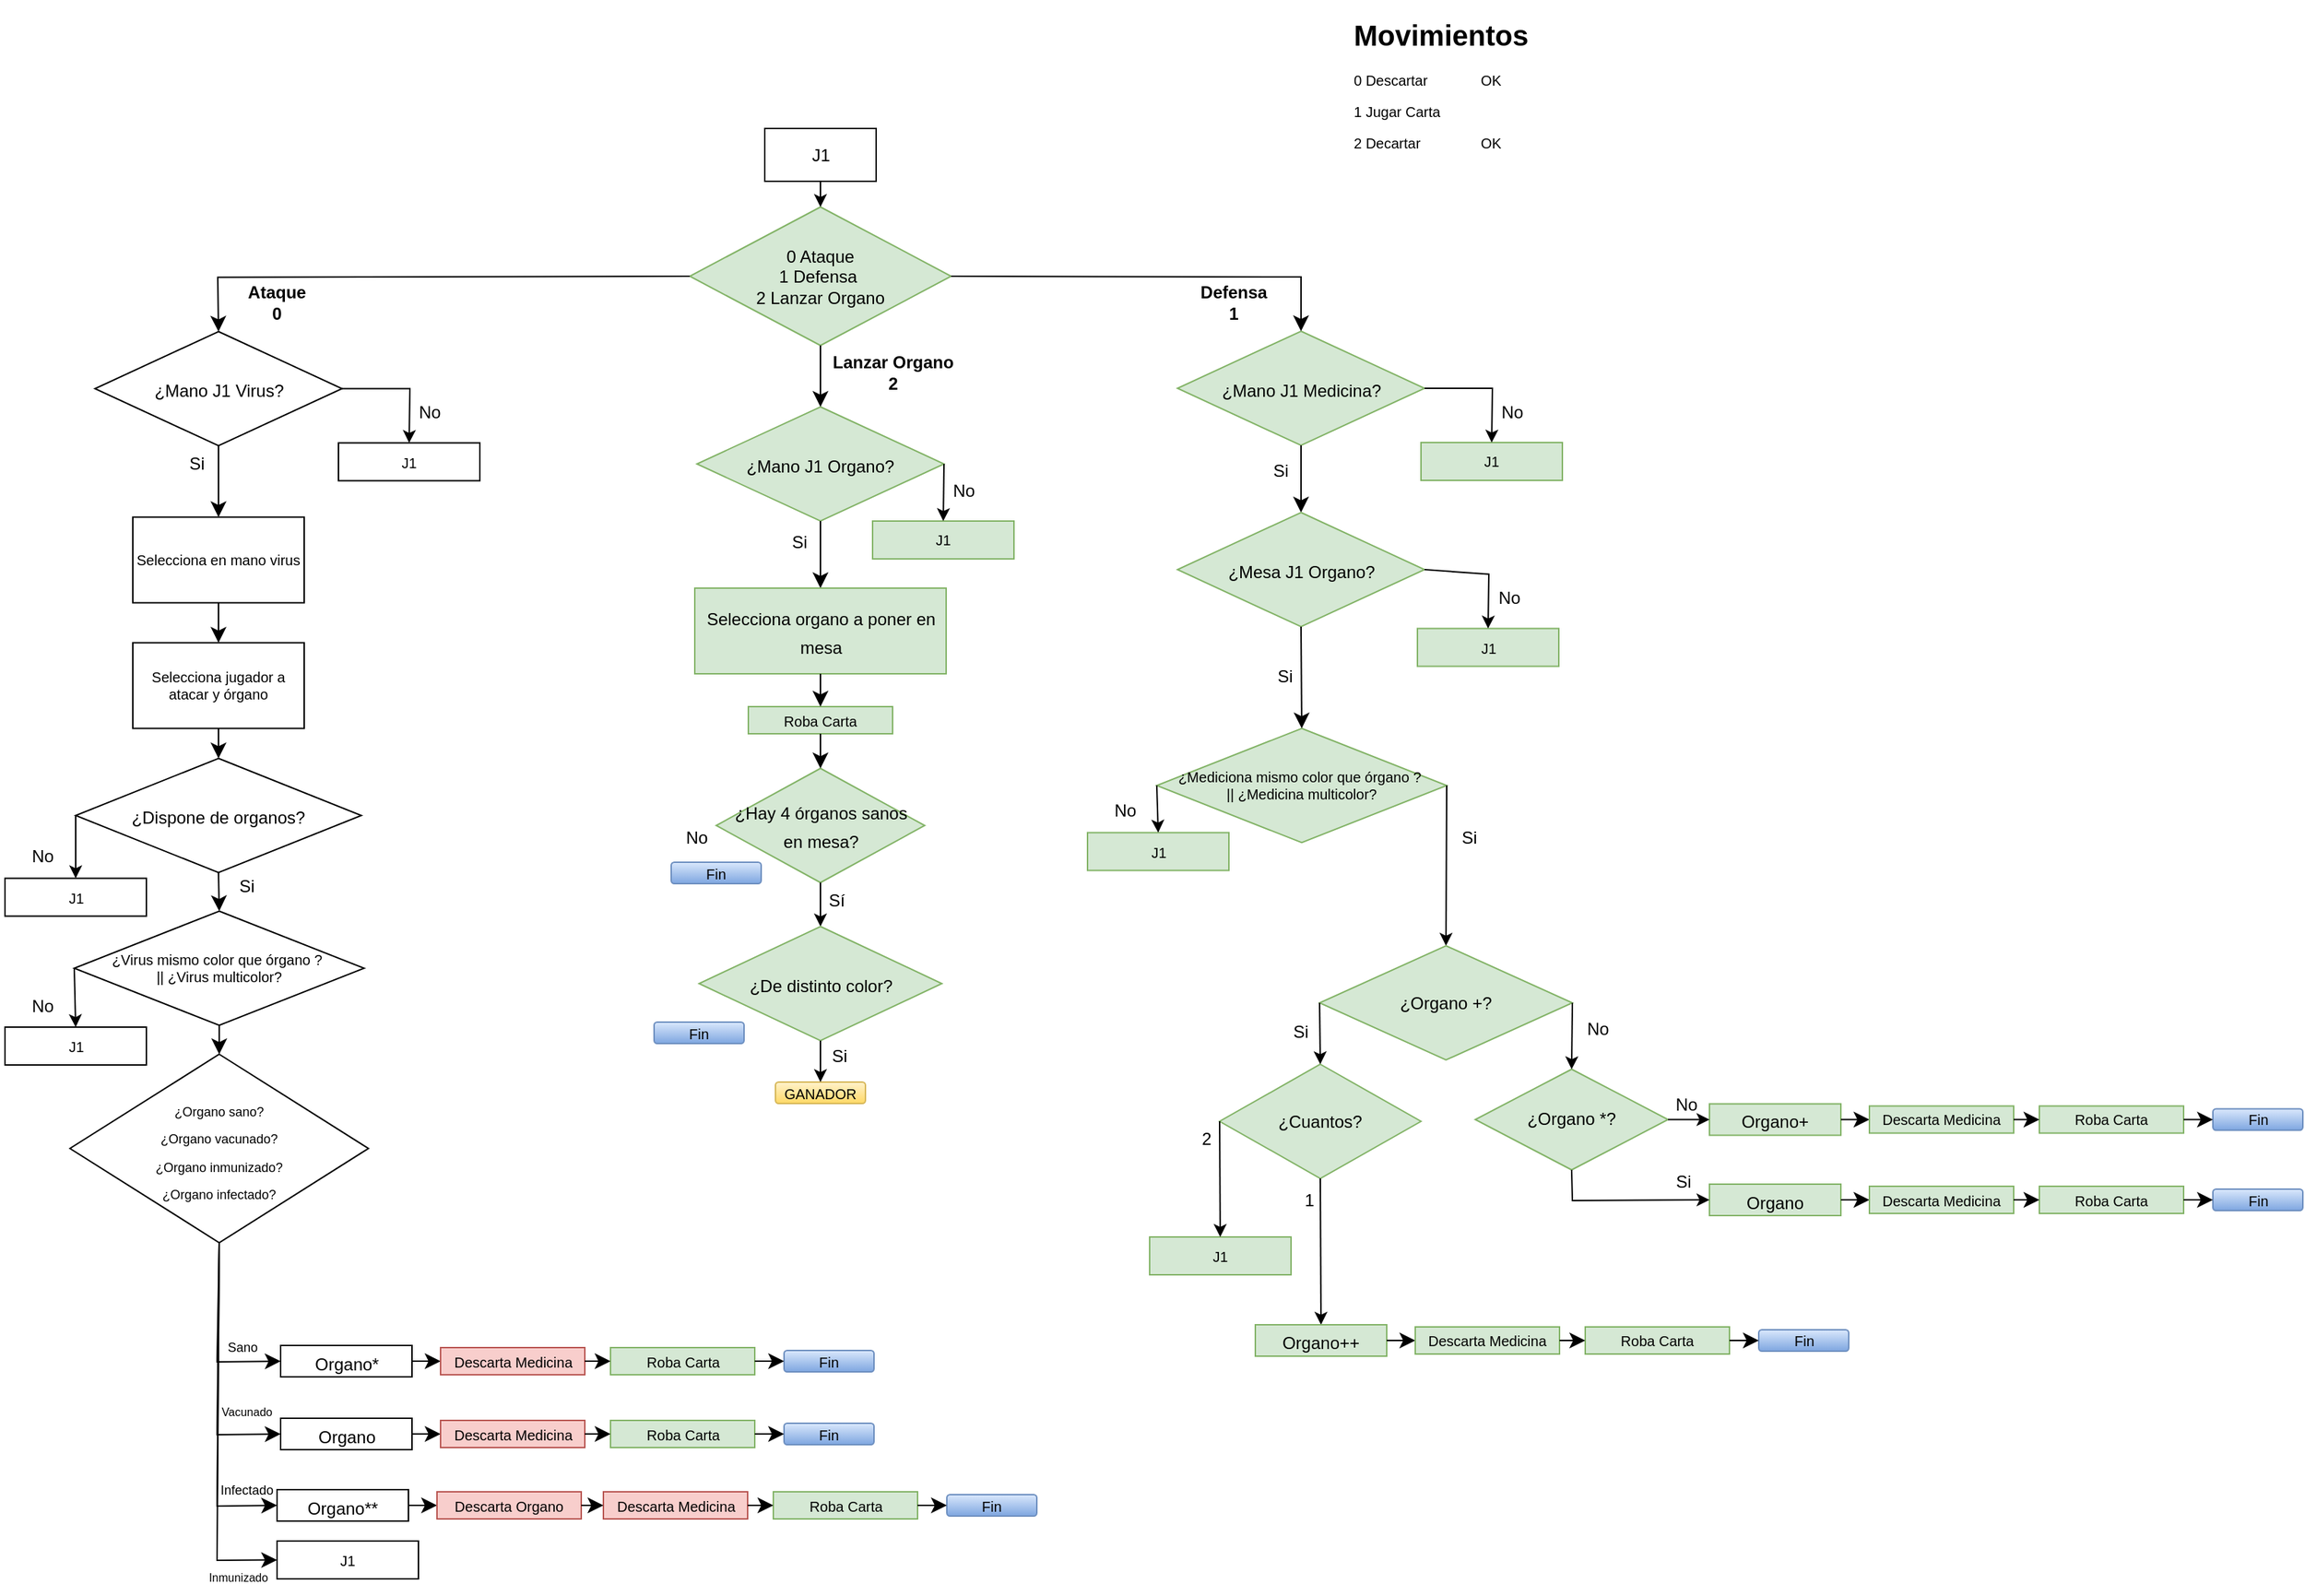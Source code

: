 <mxfile version="22.0.6" type="device">
  <diagram id="DTverVttlDTBrXVBLfVz" name="Página-1">
    <mxGraphModel dx="1504" dy="1216" grid="0" gridSize="10" guides="1" tooltips="1" connect="1" arrows="1" fold="1" page="0" pageScale="1" pageWidth="827" pageHeight="1169" math="0" shadow="0">
      <root>
        <mxCell id="0" />
        <mxCell id="1" parent="0" />
        <mxCell id="Z-ogfSPe9vWLpHwpSJG5-8" value="&lt;b&gt;Defensa&lt;br&gt;1&lt;br&gt;&lt;/b&gt;" style="text;html=1;strokeColor=none;fillColor=none;align=center;verticalAlign=middle;whiteSpace=wrap;rounded=0;" parent="1" vertex="1">
          <mxGeometry x="209" y="168" width="60" height="30" as="geometry" />
        </mxCell>
        <mxCell id="Z-ogfSPe9vWLpHwpSJG5-17" value="¿Mediciona mismo color que órgano ?&amp;nbsp;&lt;br&gt;|| ¿Medicina multicolor?" style="rhombus;whiteSpace=wrap;html=1;fontSize=10;fillColor=#d5e8d4;strokeColor=#82b366;" parent="1" vertex="1">
          <mxGeometry x="185" y="481.25" width="203" height="80" as="geometry" />
        </mxCell>
        <mxCell id="Z-ogfSPe9vWLpHwpSJG5-19" value="" style="endArrow=classic;html=1;rounded=0;fontSize=10;exitX=1;exitY=0.5;exitDx=0;exitDy=0;entryX=0.5;entryY=0;entryDx=0;entryDy=0;" parent="1" source="Z-ogfSPe9vWLpHwpSJG5-17" target="6hW4idwwefOL1vPZWyQh-1" edge="1">
          <mxGeometry width="50" height="50" relative="1" as="geometry">
            <mxPoint x="435.5" y="541.25" as="sourcePoint" />
            <mxPoint x="387.5" y="586" as="targetPoint" />
          </mxGeometry>
        </mxCell>
        <mxCell id="Z-ogfSPe9vWLpHwpSJG5-23" value="Si" style="text;html=1;strokeColor=none;fillColor=none;align=center;verticalAlign=middle;whiteSpace=wrap;rounded=0;" parent="1" vertex="1">
          <mxGeometry x="373.5" y="543.25" width="60" height="30" as="geometry" />
        </mxCell>
        <mxCell id="Z-ogfSPe9vWLpHwpSJG5-52" value="J1" style="rounded=0;whiteSpace=wrap;html=1;fontSize=10;fillColor=#d5e8d4;strokeColor=#82b366;" parent="1" vertex="1">
          <mxGeometry x="136.5" y="554.25" width="99" height="26.5" as="geometry" />
        </mxCell>
        <mxCell id="Z-ogfSPe9vWLpHwpSJG5-53" value="" style="endArrow=classic;html=1;rounded=0;fontSize=10;exitX=0;exitY=0.5;exitDx=0;exitDy=0;entryX=0.5;entryY=0;entryDx=0;entryDy=0;" parent="1" source="Z-ogfSPe9vWLpHwpSJG5-17" target="Z-ogfSPe9vWLpHwpSJG5-52" edge="1">
          <mxGeometry width="50" height="50" relative="1" as="geometry">
            <mxPoint x="190" y="535.25" as="sourcePoint" />
            <mxPoint x="279.5" y="666.5" as="targetPoint" />
          </mxGeometry>
        </mxCell>
        <mxCell id="Z-ogfSPe9vWLpHwpSJG5-54" value="No" style="text;html=1;strokeColor=none;fillColor=none;align=center;verticalAlign=middle;whiteSpace=wrap;rounded=0;" parent="1" vertex="1">
          <mxGeometry x="133" y="524.25" width="60" height="30" as="geometry" />
        </mxCell>
        <mxCell id="Z-ogfSPe9vWLpHwpSJG5-56" value="&lt;h1&gt;Movimientos&lt;/h1&gt;&lt;p&gt;0 Descartar&lt;span style=&quot;white-space: pre;&quot;&gt;&#x9;&lt;/span&gt;&lt;span style=&quot;white-space: pre;&quot;&gt;&#x9;&lt;/span&gt;OK&lt;/p&gt;&lt;p&gt;1 Jugar Carta&lt;span style=&quot;white-space: pre;&quot;&gt;&#x9;&lt;/span&gt;&lt;span style=&quot;white-space: pre;&quot;&gt;&#x9;&lt;/span&gt;&lt;/p&gt;&lt;p&gt;2 Decartar&lt;span style=&quot;white-space: pre;&quot;&gt;&#x9;&lt;/span&gt;&lt;span style=&quot;white-space: pre;&quot;&gt;&#x9;&lt;/span&gt;OK&lt;/p&gt;" style="text;html=1;strokeColor=none;fillColor=none;spacing=5;spacingTop=-20;whiteSpace=wrap;overflow=hidden;rounded=0;fontSize=10;" parent="1" vertex="1">
          <mxGeometry x="318" y="-19" width="190" height="120" as="geometry" />
        </mxCell>
        <mxCell id="TgOCkQb1jk0l3Reb4bXe-6" value="0 Ataque&lt;br style=&quot;border-color: var(--border-color); font-size: 16px;&quot;&gt;&lt;font style=&quot;font-size: 12px;&quot;&gt;1 Defensa&amp;nbsp;&lt;br style=&quot;border-color: var(--border-color);&quot;&gt;2 Lanzar Organo&lt;/font&gt;" style="rhombus;whiteSpace=wrap;html=1;fillColor=#d5e8d4;strokeColor=#82b366;" parent="1" vertex="1">
          <mxGeometry x="-142" y="116" width="183" height="97" as="geometry" />
        </mxCell>
        <mxCell id="TgOCkQb1jk0l3Reb4bXe-10" value="J1" style="rounded=0;whiteSpace=wrap;html=1;" parent="1" vertex="1">
          <mxGeometry x="-89.5" y="61" width="78" height="37" as="geometry" />
        </mxCell>
        <mxCell id="TgOCkQb1jk0l3Reb4bXe-11" value="" style="endArrow=classic;html=1;rounded=0;exitX=0.5;exitY=1;exitDx=0;exitDy=0;entryX=0.5;entryY=0;entryDx=0;entryDy=0;" parent="1" source="TgOCkQb1jk0l3Reb4bXe-10" target="TgOCkQb1jk0l3Reb4bXe-6" edge="1">
          <mxGeometry width="50" height="50" relative="1" as="geometry">
            <mxPoint x="-337.5" y="349" as="sourcePoint" />
            <mxPoint x="-50.5" y="100" as="targetPoint" />
          </mxGeometry>
        </mxCell>
        <mxCell id="TgOCkQb1jk0l3Reb4bXe-14" value="&lt;font style=&quot;font-size: 12px;&quot;&gt;¿Mano J1 Organo?&lt;/font&gt;" style="rhombus;whiteSpace=wrap;html=1;fontSize=16;fillColor=#d5e8d4;strokeColor=#82b366;" parent="1" vertex="1">
          <mxGeometry x="-137" y="256" width="173" height="80" as="geometry" />
        </mxCell>
        <mxCell id="TgOCkQb1jk0l3Reb4bXe-15" value="" style="endArrow=classic;html=1;rounded=0;fontSize=12;startSize=8;endSize=8;curved=1;exitX=0.5;exitY=1;exitDx=0;exitDy=0;" parent="1" source="TgOCkQb1jk0l3Reb4bXe-6" target="TgOCkQb1jk0l3Reb4bXe-14" edge="1">
          <mxGeometry width="50" height="50" relative="1" as="geometry">
            <mxPoint x="-157" y="578" as="sourcePoint" />
            <mxPoint x="-107" y="528" as="targetPoint" />
          </mxGeometry>
        </mxCell>
        <mxCell id="TgOCkQb1jk0l3Reb4bXe-16" value="&lt;b&gt;Lanzar Organo&lt;br&gt;2&lt;br&gt;&lt;/b&gt;" style="text;html=1;strokeColor=none;fillColor=none;align=center;verticalAlign=middle;whiteSpace=wrap;rounded=0;" parent="1" vertex="1">
          <mxGeometry x="-53" y="217" width="107" height="30" as="geometry" />
        </mxCell>
        <mxCell id="TgOCkQb1jk0l3Reb4bXe-19" value="J1" style="rounded=0;whiteSpace=wrap;html=1;fontSize=10;fillColor=#d5e8d4;strokeColor=#82b366;" parent="1" vertex="1">
          <mxGeometry x="-14" y="336" width="99" height="26.5" as="geometry" />
        </mxCell>
        <mxCell id="TgOCkQb1jk0l3Reb4bXe-20" value="" style="endArrow=classic;html=1;rounded=0;fontSize=10;exitX=1;exitY=0.5;exitDx=0;exitDy=0;entryX=0.5;entryY=0;entryDx=0;entryDy=0;" parent="1" source="TgOCkQb1jk0l3Reb4bXe-14" target="TgOCkQb1jk0l3Reb4bXe-19" edge="1">
          <mxGeometry width="50" height="50" relative="1" as="geometry">
            <mxPoint x="38" y="311" as="sourcePoint" />
            <mxPoint x="132.5" y="456.25" as="targetPoint" />
          </mxGeometry>
        </mxCell>
        <mxCell id="TgOCkQb1jk0l3Reb4bXe-21" value="No" style="text;html=1;strokeColor=none;fillColor=none;align=center;verticalAlign=middle;whiteSpace=wrap;rounded=0;" parent="1" vertex="1">
          <mxGeometry x="20" y="300" width="60" height="30" as="geometry" />
        </mxCell>
        <mxCell id="TgOCkQb1jk0l3Reb4bXe-22" value="" style="endArrow=classic;html=1;rounded=0;fontSize=12;startSize=8;endSize=8;curved=1;exitX=0.5;exitY=1;exitDx=0;exitDy=0;entryX=0.5;entryY=0;entryDx=0;entryDy=0;" parent="1" source="TgOCkQb1jk0l3Reb4bXe-14" target="TgOCkQb1jk0l3Reb4bXe-24" edge="1">
          <mxGeometry width="50" height="50" relative="1" as="geometry">
            <mxPoint x="-158" y="505" as="sourcePoint" />
            <mxPoint x="-50" y="407" as="targetPoint" />
          </mxGeometry>
        </mxCell>
        <mxCell id="TgOCkQb1jk0l3Reb4bXe-23" value="Si" style="text;html=1;strokeColor=none;fillColor=none;align=center;verticalAlign=middle;whiteSpace=wrap;rounded=0;" parent="1" vertex="1">
          <mxGeometry x="-95" y="336" width="60" height="30" as="geometry" />
        </mxCell>
        <mxCell id="TgOCkQb1jk0l3Reb4bXe-24" value="&lt;font style=&quot;font-size: 12px;&quot;&gt;Selecciona organo a poner en mesa&lt;/font&gt;" style="rounded=0;whiteSpace=wrap;html=1;fontSize=16;fillColor=#d5e8d4;strokeColor=#82b366;" parent="1" vertex="1">
          <mxGeometry x="-138.5" y="383" width="176" height="60" as="geometry" />
        </mxCell>
        <mxCell id="TgOCkQb1jk0l3Reb4bXe-25" value="&lt;font style=&quot;font-size: 12px;&quot;&gt;¿Hay 4 órganos sanos &lt;br&gt;en mesa?&lt;/font&gt;" style="rhombus;whiteSpace=wrap;html=1;fontSize=16;fillColor=#d5e8d4;strokeColor=#82b366;" parent="1" vertex="1">
          <mxGeometry x="-123.5" y="509.25" width="146" height="80" as="geometry" />
        </mxCell>
        <mxCell id="TgOCkQb1jk0l3Reb4bXe-27" value="Roba Carta" style="rounded=0;whiteSpace=wrap;html=1;fontSize=10;fillColor=#d5e8d4;strokeColor=#82b366;" parent="1" vertex="1">
          <mxGeometry x="-101" y="466" width="101" height="19" as="geometry" />
        </mxCell>
        <mxCell id="TgOCkQb1jk0l3Reb4bXe-28" value="" style="endArrow=classic;html=1;rounded=0;fontSize=12;startSize=8;endSize=8;curved=1;exitX=0.5;exitY=1;exitDx=0;exitDy=0;entryX=0.5;entryY=0;entryDx=0;entryDy=0;" parent="1" source="TgOCkQb1jk0l3Reb4bXe-24" target="TgOCkQb1jk0l3Reb4bXe-27" edge="1">
          <mxGeometry width="50" height="50" relative="1" as="geometry">
            <mxPoint x="-132" y="567" as="sourcePoint" />
            <mxPoint x="-82" y="517" as="targetPoint" />
          </mxGeometry>
        </mxCell>
        <mxCell id="TgOCkQb1jk0l3Reb4bXe-29" value="" style="endArrow=classic;html=1;rounded=0;fontSize=12;startSize=8;endSize=8;curved=1;exitX=0.5;exitY=1;exitDx=0;exitDy=0;entryX=0.5;entryY=0;entryDx=0;entryDy=0;" parent="1" source="TgOCkQb1jk0l3Reb4bXe-27" target="TgOCkQb1jk0l3Reb4bXe-25" edge="1">
          <mxGeometry width="50" height="50" relative="1" as="geometry">
            <mxPoint x="-232" y="578" as="sourcePoint" />
            <mxPoint x="-182" y="528" as="targetPoint" />
          </mxGeometry>
        </mxCell>
        <mxCell id="TgOCkQb1jk0l3Reb4bXe-30" value="Fin" style="rounded=1;whiteSpace=wrap;html=1;fontSize=10;fillColor=#dae8fc;gradientColor=#7ea6e0;strokeColor=#6c8ebf;" parent="1" vertex="1">
          <mxGeometry x="-155" y="575" width="63" height="15" as="geometry" />
        </mxCell>
        <mxCell id="TgOCkQb1jk0l3Reb4bXe-32" value="&lt;font style=&quot;font-size: 12px;&quot;&gt;No&lt;/font&gt;" style="text;html=1;strokeColor=none;fillColor=none;align=center;verticalAlign=middle;whiteSpace=wrap;rounded=0;fontSize=16;" parent="1" vertex="1">
          <mxGeometry x="-167" y="541" width="60" height="30" as="geometry" />
        </mxCell>
        <mxCell id="TgOCkQb1jk0l3Reb4bXe-33" value="" style="endArrow=classic;html=1;rounded=0;fontSize=10;exitX=0.5;exitY=1;exitDx=0;exitDy=0;entryX=0.5;entryY=0;entryDx=0;entryDy=0;" parent="1" source="TgOCkQb1jk0l3Reb4bXe-25" target="TgOCkQb1jk0l3Reb4bXe-36" edge="1">
          <mxGeometry width="50" height="50" relative="1" as="geometry">
            <mxPoint x="-49.5" y="595" as="sourcePoint" />
            <mxPoint x="-49" y="633" as="targetPoint" />
          </mxGeometry>
        </mxCell>
        <mxCell id="TgOCkQb1jk0l3Reb4bXe-34" value="Sí" style="text;html=1;strokeColor=none;fillColor=none;align=center;verticalAlign=middle;whiteSpace=wrap;rounded=0;" parent="1" vertex="1">
          <mxGeometry x="-69" y="587" width="60" height="30" as="geometry" />
        </mxCell>
        <mxCell id="TgOCkQb1jk0l3Reb4bXe-36" value="&lt;font style=&quot;font-size: 12px;&quot;&gt;¿De distinto color?&lt;/font&gt;" style="rhombus;whiteSpace=wrap;html=1;fontSize=16;fillColor=#d5e8d4;strokeColor=#82b366;" parent="1" vertex="1">
          <mxGeometry x="-135.5" y="620" width="170" height="80" as="geometry" />
        </mxCell>
        <mxCell id="TgOCkQb1jk0l3Reb4bXe-37" value="Fin" style="rounded=1;whiteSpace=wrap;html=1;fontSize=10;fillColor=#dae8fc;gradientColor=#7ea6e0;strokeColor=#6c8ebf;" parent="1" vertex="1">
          <mxGeometry x="-167" y="687" width="63" height="15" as="geometry" />
        </mxCell>
        <mxCell id="TgOCkQb1jk0l3Reb4bXe-41" value="GANADOR" style="rounded=1;whiteSpace=wrap;html=1;fontSize=10;fillColor=#fff2cc;strokeColor=#d6b656;gradientColor=#ffd966;" parent="1" vertex="1">
          <mxGeometry x="-82" y="729" width="63" height="15" as="geometry" />
        </mxCell>
        <mxCell id="TgOCkQb1jk0l3Reb4bXe-42" value="" style="endArrow=classic;html=1;rounded=0;fontSize=10;exitX=0.5;exitY=1;exitDx=0;exitDy=0;entryX=0.5;entryY=0;entryDx=0;entryDy=0;" parent="1" source="TgOCkQb1jk0l3Reb4bXe-36" target="TgOCkQb1jk0l3Reb4bXe-41" edge="1">
          <mxGeometry width="50" height="50" relative="1" as="geometry">
            <mxPoint x="-51" y="709" as="sourcePoint" />
            <mxPoint x="-197" y="784" as="targetPoint" />
          </mxGeometry>
        </mxCell>
        <mxCell id="TgOCkQb1jk0l3Reb4bXe-43" value="&lt;font style=&quot;font-size: 12px;&quot;&gt;Si&lt;/font&gt;" style="text;html=1;strokeColor=none;fillColor=none;align=center;verticalAlign=middle;whiteSpace=wrap;rounded=0;fontSize=16;" parent="1" vertex="1">
          <mxGeometry x="-67" y="694" width="60" height="30" as="geometry" />
        </mxCell>
        <mxCell id="TgOCkQb1jk0l3Reb4bXe-44" value="&lt;font style=&quot;font-size: 12px;&quot;&gt;¿Mano J1 Medicina?&lt;/font&gt;" style="rhombus;whiteSpace=wrap;html=1;fontSize=16;fillColor=#d5e8d4;strokeColor=#82b366;" parent="1" vertex="1">
          <mxGeometry x="199.5" y="203" width="173" height="80" as="geometry" />
        </mxCell>
        <mxCell id="TgOCkQb1jk0l3Reb4bXe-46" value="" style="endArrow=classic;html=1;rounded=0;fontSize=12;startSize=8;endSize=8;curved=1;exitX=0.5;exitY=1;exitDx=0;exitDy=0;entryX=0.5;entryY=0;entryDx=0;entryDy=0;" parent="1" source="TgOCkQb1jk0l3Reb4bXe-44" target="TgOCkQb1jk0l3Reb4bXe-231" edge="1">
          <mxGeometry width="50" height="50" relative="1" as="geometry">
            <mxPoint x="405" y="371" as="sourcePoint" />
            <mxPoint x="285.5" y="305.0" as="targetPoint" />
          </mxGeometry>
        </mxCell>
        <mxCell id="TgOCkQb1jk0l3Reb4bXe-47" value="" style="endArrow=classic;html=1;rounded=0;fontSize=12;startSize=8;endSize=8;entryX=0.5;entryY=0;entryDx=0;entryDy=0;exitX=1;exitY=0.5;exitDx=0;exitDy=0;" parent="1" source="TgOCkQb1jk0l3Reb4bXe-6" target="TgOCkQb1jk0l3Reb4bXe-44" edge="1">
          <mxGeometry width="50" height="50" relative="1" as="geometry">
            <mxPoint x="102" y="251" as="sourcePoint" />
            <mxPoint x="152" y="201" as="targetPoint" />
            <Array as="points">
              <mxPoint x="286" y="165" />
            </Array>
          </mxGeometry>
        </mxCell>
        <mxCell id="TgOCkQb1jk0l3Reb4bXe-49" value="J1" style="rounded=0;whiteSpace=wrap;html=1;fontSize=10;fillColor=#d5e8d4;strokeColor=#82b366;" parent="1" vertex="1">
          <mxGeometry x="370" y="281" width="99" height="26.5" as="geometry" />
        </mxCell>
        <mxCell id="TgOCkQb1jk0l3Reb4bXe-50" value="" style="endArrow=classic;html=1;rounded=0;fontSize=10;exitX=1;exitY=0.5;exitDx=0;exitDy=0;entryX=0.5;entryY=0;entryDx=0;entryDy=0;" parent="1" source="TgOCkQb1jk0l3Reb4bXe-44" target="TgOCkQb1jk0l3Reb4bXe-49" edge="1">
          <mxGeometry width="50" height="50" relative="1" as="geometry">
            <mxPoint x="420" y="241" as="sourcePoint" />
            <mxPoint x="516.5" y="401.25" as="targetPoint" />
            <Array as="points">
              <mxPoint x="420" y="243" />
            </Array>
          </mxGeometry>
        </mxCell>
        <mxCell id="TgOCkQb1jk0l3Reb4bXe-51" value="No" style="text;html=1;strokeColor=none;fillColor=none;align=center;verticalAlign=middle;whiteSpace=wrap;rounded=0;" parent="1" vertex="1">
          <mxGeometry x="404" y="245" width="60" height="30" as="geometry" />
        </mxCell>
        <mxCell id="TgOCkQb1jk0l3Reb4bXe-52" value="Si" style="text;html=1;strokeColor=none;fillColor=none;align=center;verticalAlign=middle;whiteSpace=wrap;rounded=0;" parent="1" vertex="1">
          <mxGeometry x="242" y="286" width="60" height="30" as="geometry" />
        </mxCell>
        <mxCell id="TgOCkQb1jk0l3Reb4bXe-169" value="&lt;b&gt;Ataque&lt;br&gt;0&lt;br&gt;&lt;/b&gt;" style="text;html=1;strokeColor=none;fillColor=none;align=center;verticalAlign=middle;whiteSpace=wrap;rounded=0;" parent="1" vertex="1">
          <mxGeometry x="-461.5" y="168.25" width="60" height="30" as="geometry" />
        </mxCell>
        <mxCell id="TgOCkQb1jk0l3Reb4bXe-170" value="&lt;font style=&quot;font-size: 12px;&quot;&gt;¿Mano J1 Virus?&lt;/font&gt;" style="rhombus;whiteSpace=wrap;html=1;fontSize=16;" parent="1" vertex="1">
          <mxGeometry x="-558.5" y="203.25" width="173" height="80" as="geometry" />
        </mxCell>
        <mxCell id="TgOCkQb1jk0l3Reb4bXe-171" value="" style="endArrow=classic;html=1;rounded=0;fontSize=12;startSize=8;endSize=8;curved=1;exitX=0.5;exitY=1;exitDx=0;exitDy=0;entryX=0.5;entryY=0;entryDx=0;entryDy=0;" parent="1" source="TgOCkQb1jk0l3Reb4bXe-170" target="TgOCkQb1jk0l3Reb4bXe-177" edge="1">
          <mxGeometry width="50" height="50" relative="1" as="geometry">
            <mxPoint x="-353" y="371.25" as="sourcePoint" />
            <mxPoint x="-472" y="305.25" as="targetPoint" />
          </mxGeometry>
        </mxCell>
        <mxCell id="TgOCkQb1jk0l3Reb4bXe-172" value="J1" style="rounded=0;whiteSpace=wrap;html=1;fontSize=10;" parent="1" vertex="1">
          <mxGeometry x="-388" y="281.25" width="99" height="26.5" as="geometry" />
        </mxCell>
        <mxCell id="TgOCkQb1jk0l3Reb4bXe-173" value="" style="endArrow=classic;html=1;rounded=0;fontSize=10;exitX=1;exitY=0.5;exitDx=0;exitDy=0;entryX=0.5;entryY=0;entryDx=0;entryDy=0;" parent="1" source="TgOCkQb1jk0l3Reb4bXe-170" target="TgOCkQb1jk0l3Reb4bXe-172" edge="1">
          <mxGeometry width="50" height="50" relative="1" as="geometry">
            <mxPoint x="-338" y="241.25" as="sourcePoint" />
            <mxPoint x="-241.5" y="401.5" as="targetPoint" />
            <Array as="points">
              <mxPoint x="-338" y="243.25" />
            </Array>
          </mxGeometry>
        </mxCell>
        <mxCell id="TgOCkQb1jk0l3Reb4bXe-174" value="No" style="text;html=1;strokeColor=none;fillColor=none;align=center;verticalAlign=middle;whiteSpace=wrap;rounded=0;" parent="1" vertex="1">
          <mxGeometry x="-354" y="245.25" width="60" height="30" as="geometry" />
        </mxCell>
        <mxCell id="TgOCkQb1jk0l3Reb4bXe-175" value="Si" style="text;html=1;strokeColor=none;fillColor=none;align=center;verticalAlign=middle;whiteSpace=wrap;rounded=0;" parent="1" vertex="1">
          <mxGeometry x="-517.5" y="281.25" width="60" height="30" as="geometry" />
        </mxCell>
        <mxCell id="TgOCkQb1jk0l3Reb4bXe-176" value="" style="endArrow=classic;html=1;rounded=0;fontSize=12;startSize=8;endSize=8;exitX=0;exitY=0.5;exitDx=0;exitDy=0;entryX=0.5;entryY=0;entryDx=0;entryDy=0;" parent="1" source="TgOCkQb1jk0l3Reb4bXe-6" target="TgOCkQb1jk0l3Reb4bXe-170" edge="1">
          <mxGeometry width="50" height="50" relative="1" as="geometry">
            <mxPoint x="-136.5" y="164.75" as="sourcePoint" />
            <mxPoint x="-592.5" y="519.25" as="targetPoint" />
            <Array as="points">
              <mxPoint x="-472.5" y="165.25" />
            </Array>
          </mxGeometry>
        </mxCell>
        <mxCell id="TgOCkQb1jk0l3Reb4bXe-177" value="Selecciona en mano virus" style="rounded=0;whiteSpace=wrap;html=1;fontSize=10;" parent="1" vertex="1">
          <mxGeometry x="-532" y="333.25" width="120" height="60" as="geometry" />
        </mxCell>
        <mxCell id="TgOCkQb1jk0l3Reb4bXe-178" value="Selecciona jugador a atacar y órgano" style="rounded=0;whiteSpace=wrap;html=1;fontSize=10;" parent="1" vertex="1">
          <mxGeometry x="-532" y="421.25" width="120" height="60" as="geometry" />
        </mxCell>
        <mxCell id="TgOCkQb1jk0l3Reb4bXe-179" value="" style="endArrow=classic;html=1;rounded=0;fontSize=12;startSize=8;endSize=8;curved=1;exitX=0.5;exitY=1;exitDx=0;exitDy=0;" parent="1" source="TgOCkQb1jk0l3Reb4bXe-177" target="TgOCkQb1jk0l3Reb4bXe-178" edge="1">
          <mxGeometry width="50" height="50" relative="1" as="geometry">
            <mxPoint x="-478.5" y="404.25" as="sourcePoint" />
            <mxPoint x="-609.5" y="610.25" as="targetPoint" />
          </mxGeometry>
        </mxCell>
        <mxCell id="TgOCkQb1jk0l3Reb4bXe-180" value="¿Virus mismo color que órgano ?&amp;nbsp;&lt;br&gt;|| ¿Virus multicolor?" style="rhombus;whiteSpace=wrap;html=1;fontSize=10;" parent="1" vertex="1">
          <mxGeometry x="-573" y="609.25" width="203" height="80" as="geometry" />
        </mxCell>
        <mxCell id="TgOCkQb1jk0l3Reb4bXe-182" value="&lt;font style=&quot;font-size: 9px;&quot;&gt;¿Organo sano?&lt;br&gt;¿Organo vacunado?&lt;br&gt;¿Organo inmunizado?&lt;br&gt;¿Organo infectado?&lt;br&gt;&lt;/font&gt;" style="rhombus;whiteSpace=wrap;html=1;fontSize=16;" parent="1" vertex="1">
          <mxGeometry x="-576" y="709.5" width="209" height="132" as="geometry" />
        </mxCell>
        <mxCell id="TgOCkQb1jk0l3Reb4bXe-183" value="" style="endArrow=classic;html=1;rounded=0;fontSize=12;startSize=8;endSize=8;curved=1;exitX=0.5;exitY=1;exitDx=0;exitDy=0;entryX=0.5;entryY=0;entryDx=0;entryDy=0;" parent="1" source="TgOCkQb1jk0l3Reb4bXe-180" target="TgOCkQb1jk0l3Reb4bXe-182" edge="1">
          <mxGeometry width="50" height="50" relative="1" as="geometry">
            <mxPoint x="-559" y="893" as="sourcePoint" />
            <mxPoint x="-509" y="843" as="targetPoint" />
          </mxGeometry>
        </mxCell>
        <mxCell id="TgOCkQb1jk0l3Reb4bXe-184" value="&lt;font style=&quot;font-size: 8px;&quot;&gt;Vacunado&lt;/font&gt;" style="text;html=1;strokeColor=none;fillColor=none;align=center;verticalAlign=middle;whiteSpace=wrap;rounded=0;fontSize=16;" parent="1" vertex="1">
          <mxGeometry x="-482" y="942" width="60" height="30" as="geometry" />
        </mxCell>
        <mxCell id="TgOCkQb1jk0l3Reb4bXe-185" value="&lt;font style=&quot;font-size: 8px;&quot;&gt;Inmunizado&lt;/font&gt;" style="text;html=1;strokeColor=none;fillColor=none;align=center;verticalAlign=middle;whiteSpace=wrap;rounded=0;fontSize=16;" parent="1" vertex="1">
          <mxGeometry x="-488.5" y="1058" width="60" height="30" as="geometry" />
        </mxCell>
        <mxCell id="TgOCkQb1jk0l3Reb4bXe-186" value="" style="endArrow=classic;html=1;rounded=0;fontSize=12;startSize=8;endSize=8;exitX=0.5;exitY=1;exitDx=0;exitDy=0;entryX=0;entryY=0.5;entryDx=0;entryDy=0;" parent="1" source="TgOCkQb1jk0l3Reb4bXe-182" target="TgOCkQb1jk0l3Reb4bXe-188" edge="1">
          <mxGeometry width="50" height="50" relative="1" as="geometry">
            <mxPoint x="-479" y="1003.5" as="sourcePoint" />
            <mxPoint x="-426" y="1026.5" as="targetPoint" />
            <Array as="points">
              <mxPoint x="-473" y="1026" />
            </Array>
          </mxGeometry>
        </mxCell>
        <mxCell id="TgOCkQb1jk0l3Reb4bXe-187" value="&lt;font style=&quot;font-size: 9px;&quot;&gt;Infectado&lt;/font&gt;" style="text;html=1;strokeColor=none;fillColor=none;align=center;verticalAlign=middle;whiteSpace=wrap;rounded=0;fontSize=16;" parent="1" vertex="1">
          <mxGeometry x="-482.5" y="997" width="60" height="30" as="geometry" />
        </mxCell>
        <mxCell id="TgOCkQb1jk0l3Reb4bXe-188" value="&lt;font style=&quot;font-size: 12px;&quot;&gt;Organo**&lt;/font&gt;" style="rounded=0;whiteSpace=wrap;html=1;fontSize=16;" parent="1" vertex="1">
          <mxGeometry x="-431" y="1014.5" width="92" height="22" as="geometry" />
        </mxCell>
        <mxCell id="TgOCkQb1jk0l3Reb4bXe-189" value="" style="endArrow=classic;html=1;rounded=0;fontSize=12;startSize=8;endSize=8;curved=1;entryX=0;entryY=0.5;entryDx=0;entryDy=0;exitX=1;exitY=0.5;exitDx=0;exitDy=0;" parent="1" source="TgOCkQb1jk0l3Reb4bXe-188" target="TgOCkQb1jk0l3Reb4bXe-190" edge="1">
          <mxGeometry width="50" height="50" relative="1" as="geometry">
            <mxPoint x="-458" y="1115.5" as="sourcePoint" />
            <mxPoint x="-322" y="1025.5" as="targetPoint" />
          </mxGeometry>
        </mxCell>
        <mxCell id="TgOCkQb1jk0l3Reb4bXe-190" value="Descarta Organo" style="rounded=0;whiteSpace=wrap;html=1;fontSize=10;fillColor=#f8cecc;strokeColor=#b85450;" parent="1" vertex="1">
          <mxGeometry x="-319" y="1016" width="101" height="19" as="geometry" />
        </mxCell>
        <mxCell id="TgOCkQb1jk0l3Reb4bXe-191" value="Descarta Medicina" style="rounded=0;whiteSpace=wrap;html=1;fontSize=10;fillColor=#f8cecc;strokeColor=#b85450;" parent="1" vertex="1">
          <mxGeometry x="-202.5" y="1016" width="101" height="19" as="geometry" />
        </mxCell>
        <mxCell id="TgOCkQb1jk0l3Reb4bXe-192" value="" style="endArrow=classic;html=1;rounded=0;fontSize=12;startSize=8;endSize=8;curved=1;entryX=0;entryY=0.5;entryDx=0;entryDy=0;exitX=1;exitY=0.5;exitDx=0;exitDy=0;" parent="1" source="TgOCkQb1jk0l3Reb4bXe-190" target="TgOCkQb1jk0l3Reb4bXe-191" edge="1">
          <mxGeometry width="50" height="50" relative="1" as="geometry">
            <mxPoint x="-438.5" y="1069" as="sourcePoint" />
            <mxPoint x="-388.5" y="1019" as="targetPoint" />
          </mxGeometry>
        </mxCell>
        <mxCell id="TgOCkQb1jk0l3Reb4bXe-193" value="Roba Carta" style="rounded=0;whiteSpace=wrap;html=1;fontSize=10;fillColor=#d5e8d4;strokeColor=#82b366;" parent="1" vertex="1">
          <mxGeometry x="-83.5" y="1016" width="101" height="19" as="geometry" />
        </mxCell>
        <mxCell id="TgOCkQb1jk0l3Reb4bXe-194" value="" style="endArrow=classic;html=1;rounded=0;fontSize=12;startSize=8;endSize=8;curved=1;entryX=0;entryY=0.5;entryDx=0;entryDy=0;exitX=1;exitY=0.5;exitDx=0;exitDy=0;" parent="1" source="TgOCkQb1jk0l3Reb4bXe-191" target="TgOCkQb1jk0l3Reb4bXe-193" edge="1">
          <mxGeometry width="50" height="50" relative="1" as="geometry">
            <mxPoint x="-97.5" y="1025.5" as="sourcePoint" />
            <mxPoint x="-159.5" y="1065.5" as="targetPoint" />
          </mxGeometry>
        </mxCell>
        <mxCell id="TgOCkQb1jk0l3Reb4bXe-195" value="Fin" style="rounded=1;whiteSpace=wrap;html=1;fontSize=10;fillColor=#dae8fc;gradientColor=#7ea6e0;strokeColor=#6c8ebf;" parent="1" vertex="1">
          <mxGeometry x="38" y="1018" width="63" height="15" as="geometry" />
        </mxCell>
        <mxCell id="TgOCkQb1jk0l3Reb4bXe-196" value="" style="endArrow=classic;html=1;rounded=0;fontSize=12;startSize=8;endSize=8;curved=1;entryX=0;entryY=0.5;entryDx=0;entryDy=0;exitX=1;exitY=0.5;exitDx=0;exitDy=0;" parent="1" source="TgOCkQb1jk0l3Reb4bXe-193" target="TgOCkQb1jk0l3Reb4bXe-195" edge="1">
          <mxGeometry width="50" height="50" relative="1" as="geometry">
            <mxPoint x="-37.5" y="1111.5" as="sourcePoint" />
            <mxPoint x="30" y="1025.5" as="targetPoint" />
          </mxGeometry>
        </mxCell>
        <mxCell id="TgOCkQb1jk0l3Reb4bXe-197" style="edgeStyle=none;curved=1;rounded=0;orthogonalLoop=1;jettySize=auto;html=1;entryX=1;entryY=0.5;entryDx=0;entryDy=0;fontSize=12;startSize=8;endSize=8;" parent="1" source="TgOCkQb1jk0l3Reb4bXe-191" target="TgOCkQb1jk0l3Reb4bXe-191" edge="1">
          <mxGeometry relative="1" as="geometry" />
        </mxCell>
        <mxCell id="TgOCkQb1jk0l3Reb4bXe-198" value="" style="endArrow=classic;html=1;rounded=0;fontSize=12;startSize=8;endSize=8;exitX=0.5;exitY=1;exitDx=0;exitDy=0;entryX=0;entryY=0.5;entryDx=0;entryDy=0;" parent="1" source="TgOCkQb1jk0l3Reb4bXe-182" target="TgOCkQb1jk0l3Reb4bXe-199" edge="1">
          <mxGeometry width="50" height="50" relative="1" as="geometry">
            <mxPoint x="-476.5" y="953.5" as="sourcePoint" />
            <mxPoint x="-423.5" y="976.5" as="targetPoint" />
            <Array as="points">
              <mxPoint x="-473" y="976" />
            </Array>
          </mxGeometry>
        </mxCell>
        <mxCell id="TgOCkQb1jk0l3Reb4bXe-199" value="&lt;font style=&quot;font-size: 12px;&quot;&gt;Organo&lt;/font&gt;" style="rounded=0;whiteSpace=wrap;html=1;fontSize=16;" parent="1" vertex="1">
          <mxGeometry x="-428.5" y="964.5" width="92" height="22" as="geometry" />
        </mxCell>
        <mxCell id="TgOCkQb1jk0l3Reb4bXe-200" value="" style="endArrow=classic;html=1;rounded=0;fontSize=12;startSize=8;endSize=8;curved=1;entryX=0;entryY=0.5;entryDx=0;entryDy=0;exitX=1;exitY=0.5;exitDx=0;exitDy=0;" parent="1" source="TgOCkQb1jk0l3Reb4bXe-199" target="TgOCkQb1jk0l3Reb4bXe-201" edge="1">
          <mxGeometry width="50" height="50" relative="1" as="geometry">
            <mxPoint x="-455.5" y="1065.5" as="sourcePoint" />
            <mxPoint x="-316.5" y="975.5" as="targetPoint" />
          </mxGeometry>
        </mxCell>
        <mxCell id="TgOCkQb1jk0l3Reb4bXe-201" value="Descarta Medicina" style="rounded=0;whiteSpace=wrap;html=1;fontSize=10;fillColor=#f8cecc;strokeColor=#b85450;" parent="1" vertex="1">
          <mxGeometry x="-316.5" y="966" width="101" height="19" as="geometry" />
        </mxCell>
        <mxCell id="TgOCkQb1jk0l3Reb4bXe-202" value="Roba Carta" style="rounded=0;whiteSpace=wrap;html=1;fontSize=10;fillColor=#d5e8d4;strokeColor=#82b366;" parent="1" vertex="1">
          <mxGeometry x="-197.5" y="966" width="101" height="19" as="geometry" />
        </mxCell>
        <mxCell id="TgOCkQb1jk0l3Reb4bXe-203" value="" style="endArrow=classic;html=1;rounded=0;fontSize=12;startSize=8;endSize=8;curved=1;entryX=0;entryY=0.5;entryDx=0;entryDy=0;exitX=1;exitY=0.5;exitDx=0;exitDy=0;" parent="1" source="TgOCkQb1jk0l3Reb4bXe-201" target="TgOCkQb1jk0l3Reb4bXe-202" edge="1">
          <mxGeometry width="50" height="50" relative="1" as="geometry">
            <mxPoint x="-211.5" y="975.5" as="sourcePoint" />
            <mxPoint x="-273.5" y="1015.5" as="targetPoint" />
          </mxGeometry>
        </mxCell>
        <mxCell id="TgOCkQb1jk0l3Reb4bXe-204" value="Fin" style="rounded=1;whiteSpace=wrap;html=1;fontSize=10;fillColor=#dae8fc;gradientColor=#7ea6e0;strokeColor=#6c8ebf;" parent="1" vertex="1">
          <mxGeometry x="-76" y="968" width="63" height="15" as="geometry" />
        </mxCell>
        <mxCell id="TgOCkQb1jk0l3Reb4bXe-205" value="" style="endArrow=classic;html=1;rounded=0;fontSize=12;startSize=8;endSize=8;curved=1;entryX=0;entryY=0.5;entryDx=0;entryDy=0;exitX=1;exitY=0.5;exitDx=0;exitDy=0;" parent="1" source="TgOCkQb1jk0l3Reb4bXe-202" target="TgOCkQb1jk0l3Reb4bXe-204" edge="1">
          <mxGeometry width="50" height="50" relative="1" as="geometry">
            <mxPoint x="-151.5" y="1061.5" as="sourcePoint" />
            <mxPoint x="-84" y="975.5" as="targetPoint" />
          </mxGeometry>
        </mxCell>
        <mxCell id="TgOCkQb1jk0l3Reb4bXe-206" style="edgeStyle=none;curved=1;rounded=0;orthogonalLoop=1;jettySize=auto;html=1;entryX=1;entryY=0.5;entryDx=0;entryDy=0;fontSize=12;startSize=8;endSize=8;" parent="1" source="TgOCkQb1jk0l3Reb4bXe-201" target="TgOCkQb1jk0l3Reb4bXe-201" edge="1">
          <mxGeometry relative="1" as="geometry" />
        </mxCell>
        <mxCell id="TgOCkQb1jk0l3Reb4bXe-207" value="" style="endArrow=classic;html=1;rounded=0;fontSize=12;startSize=8;endSize=8;exitX=0.5;exitY=1;exitDx=0;exitDy=0;entryX=0;entryY=0.5;entryDx=0;entryDy=0;" parent="1" source="TgOCkQb1jk0l3Reb4bXe-182" target="TgOCkQb1jk0l3Reb4bXe-208" edge="1">
          <mxGeometry width="50" height="50" relative="1" as="geometry">
            <mxPoint x="-476.5" y="902.5" as="sourcePoint" />
            <mxPoint x="-423.5" y="925.5" as="targetPoint" />
            <Array as="points">
              <mxPoint x="-473" y="925" />
            </Array>
          </mxGeometry>
        </mxCell>
        <mxCell id="TgOCkQb1jk0l3Reb4bXe-208" value="&lt;font style=&quot;font-size: 12px;&quot;&gt;Organo*&lt;/font&gt;" style="rounded=0;whiteSpace=wrap;html=1;fontSize=16;" parent="1" vertex="1">
          <mxGeometry x="-428.5" y="913.5" width="92" height="22" as="geometry" />
        </mxCell>
        <mxCell id="TgOCkQb1jk0l3Reb4bXe-209" value="" style="endArrow=classic;html=1;rounded=0;fontSize=12;startSize=8;endSize=8;curved=1;entryX=0;entryY=0.5;entryDx=0;entryDy=0;exitX=1;exitY=0.5;exitDx=0;exitDy=0;" parent="1" source="TgOCkQb1jk0l3Reb4bXe-208" target="TgOCkQb1jk0l3Reb4bXe-210" edge="1">
          <mxGeometry width="50" height="50" relative="1" as="geometry">
            <mxPoint x="-455.5" y="1014.5" as="sourcePoint" />
            <mxPoint x="-316.5" y="924.5" as="targetPoint" />
          </mxGeometry>
        </mxCell>
        <mxCell id="TgOCkQb1jk0l3Reb4bXe-210" value="Descarta Medicina" style="rounded=0;whiteSpace=wrap;html=1;fontSize=10;fillColor=#f8cecc;strokeColor=#b85450;" parent="1" vertex="1">
          <mxGeometry x="-316.5" y="915" width="101" height="19" as="geometry" />
        </mxCell>
        <mxCell id="TgOCkQb1jk0l3Reb4bXe-211" value="Roba Carta" style="rounded=0;whiteSpace=wrap;html=1;fontSize=10;fillColor=#d5e8d4;strokeColor=#82b366;" parent="1" vertex="1">
          <mxGeometry x="-197.5" y="915" width="101" height="19" as="geometry" />
        </mxCell>
        <mxCell id="TgOCkQb1jk0l3Reb4bXe-212" value="" style="endArrow=classic;html=1;rounded=0;fontSize=12;startSize=8;endSize=8;curved=1;entryX=0;entryY=0.5;entryDx=0;entryDy=0;exitX=1;exitY=0.5;exitDx=0;exitDy=0;" parent="1" source="TgOCkQb1jk0l3Reb4bXe-210" target="TgOCkQb1jk0l3Reb4bXe-211" edge="1">
          <mxGeometry width="50" height="50" relative="1" as="geometry">
            <mxPoint x="-211.5" y="924.5" as="sourcePoint" />
            <mxPoint x="-273.5" y="964.5" as="targetPoint" />
          </mxGeometry>
        </mxCell>
        <mxCell id="TgOCkQb1jk0l3Reb4bXe-213" value="Fin" style="rounded=1;whiteSpace=wrap;html=1;fontSize=10;fillColor=#dae8fc;gradientColor=#7ea6e0;strokeColor=#6c8ebf;" parent="1" vertex="1">
          <mxGeometry x="-76" y="917" width="63" height="15" as="geometry" />
        </mxCell>
        <mxCell id="TgOCkQb1jk0l3Reb4bXe-214" value="" style="endArrow=classic;html=1;rounded=0;fontSize=12;startSize=8;endSize=8;curved=1;entryX=0;entryY=0.5;entryDx=0;entryDy=0;exitX=1;exitY=0.5;exitDx=0;exitDy=0;" parent="1" source="TgOCkQb1jk0l3Reb4bXe-211" target="TgOCkQb1jk0l3Reb4bXe-213" edge="1">
          <mxGeometry width="50" height="50" relative="1" as="geometry">
            <mxPoint x="-151.5" y="1010.5" as="sourcePoint" />
            <mxPoint x="-84" y="924.5" as="targetPoint" />
          </mxGeometry>
        </mxCell>
        <mxCell id="TgOCkQb1jk0l3Reb4bXe-215" style="edgeStyle=none;curved=1;rounded=0;orthogonalLoop=1;jettySize=auto;html=1;entryX=1;entryY=0.5;entryDx=0;entryDy=0;fontSize=12;startSize=8;endSize=8;" parent="1" source="TgOCkQb1jk0l3Reb4bXe-210" target="TgOCkQb1jk0l3Reb4bXe-210" edge="1">
          <mxGeometry relative="1" as="geometry" />
        </mxCell>
        <mxCell id="TgOCkQb1jk0l3Reb4bXe-216" value="&lt;font style=&quot;font-size: 9px;&quot;&gt;Sano&lt;/font&gt;" style="text;html=1;strokeColor=none;fillColor=none;align=center;verticalAlign=middle;whiteSpace=wrap;rounded=0;fontSize=16;" parent="1" vertex="1">
          <mxGeometry x="-485" y="897" width="60" height="30" as="geometry" />
        </mxCell>
        <mxCell id="TgOCkQb1jk0l3Reb4bXe-217" value="" style="endArrow=classic;html=1;rounded=0;fontSize=12;startSize=8;endSize=8;exitX=0.5;exitY=1;exitDx=0;exitDy=0;entryX=0;entryY=0.5;entryDx=0;entryDy=0;" parent="1" source="TgOCkQb1jk0l3Reb4bXe-182" target="TgOCkQb1jk0l3Reb4bXe-218" edge="1">
          <mxGeometry width="50" height="50" relative="1" as="geometry">
            <mxPoint x="-469.5" y="1023" as="sourcePoint" />
            <mxPoint x="-416.5" y="1064.5" as="targetPoint" />
            <Array as="points">
              <mxPoint x="-473" y="1064" />
            </Array>
          </mxGeometry>
        </mxCell>
        <mxCell id="TgOCkQb1jk0l3Reb4bXe-218" value="J1" style="rounded=0;whiteSpace=wrap;html=1;fontSize=10;" parent="1" vertex="1">
          <mxGeometry x="-431" y="1050.5" width="99" height="26.5" as="geometry" />
        </mxCell>
        <mxCell id="TgOCkQb1jk0l3Reb4bXe-219" value="J1" style="rounded=0;whiteSpace=wrap;html=1;fontSize=10;" parent="1" vertex="1">
          <mxGeometry x="-621.5" y="690.5" width="99" height="26.5" as="geometry" />
        </mxCell>
        <mxCell id="TgOCkQb1jk0l3Reb4bXe-220" value="" style="endArrow=classic;html=1;rounded=0;fontSize=10;exitX=0;exitY=0.5;exitDx=0;exitDy=0;entryX=0.5;entryY=0;entryDx=0;entryDy=0;" parent="1" source="TgOCkQb1jk0l3Reb4bXe-180" target="TgOCkQb1jk0l3Reb4bXe-219" edge="1">
          <mxGeometry width="50" height="50" relative="1" as="geometry">
            <mxPoint x="-573" y="657.5" as="sourcePoint" />
            <mxPoint x="-478.5" y="802.75" as="targetPoint" />
          </mxGeometry>
        </mxCell>
        <mxCell id="TgOCkQb1jk0l3Reb4bXe-221" value="No" style="text;html=1;strokeColor=none;fillColor=none;align=center;verticalAlign=middle;whiteSpace=wrap;rounded=0;" parent="1" vertex="1">
          <mxGeometry x="-625" y="660.5" width="60" height="30" as="geometry" />
        </mxCell>
        <mxCell id="TgOCkQb1jk0l3Reb4bXe-222" value="&lt;font style=&quot;font-size: 12px;&quot;&gt;¿Dispone de organos?&lt;/font&gt;" style="rhombus;whiteSpace=wrap;html=1;fontSize=16;" parent="1" vertex="1">
          <mxGeometry x="-572" y="502.25" width="200" height="80" as="geometry" />
        </mxCell>
        <mxCell id="TgOCkQb1jk0l3Reb4bXe-223" value="" style="endArrow=classic;html=1;rounded=0;fontSize=12;startSize=8;endSize=8;curved=1;exitX=0.5;exitY=1;exitDx=0;exitDy=0;" parent="1" source="TgOCkQb1jk0l3Reb4bXe-178" target="TgOCkQb1jk0l3Reb4bXe-222" edge="1">
          <mxGeometry width="50" height="50" relative="1" as="geometry">
            <mxPoint x="-639" y="616.25" as="sourcePoint" />
            <mxPoint x="-589" y="566.25" as="targetPoint" />
          </mxGeometry>
        </mxCell>
        <mxCell id="TgOCkQb1jk0l3Reb4bXe-224" value="" style="endArrow=classic;html=1;rounded=0;fontSize=12;startSize=8;endSize=8;curved=1;exitX=0.5;exitY=1;exitDx=0;exitDy=0;entryX=0.5;entryY=0;entryDx=0;entryDy=0;" parent="1" source="TgOCkQb1jk0l3Reb4bXe-222" target="TgOCkQb1jk0l3Reb4bXe-180" edge="1">
          <mxGeometry width="50" height="50" relative="1" as="geometry">
            <mxPoint x="-684" y="859.25" as="sourcePoint" />
            <mxPoint x="-634" y="809.25" as="targetPoint" />
          </mxGeometry>
        </mxCell>
        <mxCell id="TgOCkQb1jk0l3Reb4bXe-225" value="Si" style="text;html=1;strokeColor=none;fillColor=none;align=center;verticalAlign=middle;whiteSpace=wrap;rounded=0;" parent="1" vertex="1">
          <mxGeometry x="-482" y="577.25" width="60" height="30" as="geometry" />
        </mxCell>
        <mxCell id="TgOCkQb1jk0l3Reb4bXe-227" value="J1" style="rounded=0;whiteSpace=wrap;html=1;fontSize=10;" parent="1" vertex="1">
          <mxGeometry x="-621.5" y="586.25" width="99" height="26.5" as="geometry" />
        </mxCell>
        <mxCell id="TgOCkQb1jk0l3Reb4bXe-228" value="" style="endArrow=classic;html=1;rounded=0;fontSize=10;exitX=0;exitY=0.5;exitDx=0;exitDy=0;entryX=0.5;entryY=0;entryDx=0;entryDy=0;" parent="1" source="TgOCkQb1jk0l3Reb4bXe-222" target="TgOCkQb1jk0l3Reb4bXe-227" edge="1">
          <mxGeometry width="50" height="50" relative="1" as="geometry">
            <mxPoint x="-634.5" y="529.5" as="sourcePoint" />
            <mxPoint x="-581" y="695" as="targetPoint" />
          </mxGeometry>
        </mxCell>
        <mxCell id="TgOCkQb1jk0l3Reb4bXe-229" value="No" style="text;html=1;strokeColor=none;fillColor=none;align=center;verticalAlign=middle;whiteSpace=wrap;rounded=0;" parent="1" vertex="1">
          <mxGeometry x="-625" y="556.25" width="60" height="30" as="geometry" />
        </mxCell>
        <mxCell id="TgOCkQb1jk0l3Reb4bXe-231" value="&lt;font style=&quot;font-size: 12px;&quot;&gt;¿Mesa J1 Organo?&lt;/font&gt;" style="rhombus;whiteSpace=wrap;html=1;fontSize=16;fillColor=#d5e8d4;strokeColor=#82b366;" parent="1" vertex="1">
          <mxGeometry x="199.5" y="330" width="173" height="80" as="geometry" />
        </mxCell>
        <mxCell id="TgOCkQb1jk0l3Reb4bXe-232" value="" style="endArrow=classic;html=1;rounded=0;fontSize=12;startSize=8;endSize=8;curved=1;exitX=0.5;exitY=1;exitDx=0;exitDy=0;entryX=0.5;entryY=0;entryDx=0;entryDy=0;" parent="1" source="TgOCkQb1jk0l3Reb4bXe-231" target="Z-ogfSPe9vWLpHwpSJG5-17" edge="1">
          <mxGeometry width="50" height="50" relative="1" as="geometry">
            <mxPoint x="402.5" y="501.25" as="sourcePoint" />
            <mxPoint x="286" y="442" as="targetPoint" />
          </mxGeometry>
        </mxCell>
        <mxCell id="TgOCkQb1jk0l3Reb4bXe-233" value="J1" style="rounded=0;whiteSpace=wrap;html=1;fontSize=10;fillColor=#d5e8d4;strokeColor=#82b366;" parent="1" vertex="1">
          <mxGeometry x="367.5" y="411.25" width="99" height="26.5" as="geometry" />
        </mxCell>
        <mxCell id="TgOCkQb1jk0l3Reb4bXe-234" value="" style="endArrow=classic;html=1;rounded=0;fontSize=10;exitX=1;exitY=0.5;exitDx=0;exitDy=0;entryX=0.5;entryY=0;entryDx=0;entryDy=0;" parent="1" source="TgOCkQb1jk0l3Reb4bXe-231" target="TgOCkQb1jk0l3Reb4bXe-233" edge="1">
          <mxGeometry width="50" height="50" relative="1" as="geometry">
            <mxPoint x="417.5" y="371.25" as="sourcePoint" />
            <mxPoint x="514" y="531.5" as="targetPoint" />
            <Array as="points">
              <mxPoint x="417.5" y="373.25" />
            </Array>
          </mxGeometry>
        </mxCell>
        <mxCell id="TgOCkQb1jk0l3Reb4bXe-235" value="No" style="text;html=1;strokeColor=none;fillColor=none;align=center;verticalAlign=middle;whiteSpace=wrap;rounded=0;" parent="1" vertex="1">
          <mxGeometry x="401.5" y="375.25" width="60" height="30" as="geometry" />
        </mxCell>
        <mxCell id="TgOCkQb1jk0l3Reb4bXe-236" value="Si" style="text;html=1;strokeColor=none;fillColor=none;align=center;verticalAlign=middle;whiteSpace=wrap;rounded=0;" parent="1" vertex="1">
          <mxGeometry x="245" y="430" width="60" height="30" as="geometry" />
        </mxCell>
        <mxCell id="TgOCkQb1jk0l3Reb4bXe-295" value="&lt;font style=&quot;font-size: 12px;&quot;&gt;Organo+&lt;/font&gt;" style="rounded=0;whiteSpace=wrap;html=1;fontSize=16;fillColor=#d5e8d4;strokeColor=#82b366;" parent="1" vertex="1">
          <mxGeometry x="572" y="744.25" width="92" height="22" as="geometry" />
        </mxCell>
        <mxCell id="TgOCkQb1jk0l3Reb4bXe-296" value="" style="endArrow=classic;html=1;rounded=0;fontSize=12;startSize=8;endSize=8;curved=1;entryX=0;entryY=0.5;entryDx=0;entryDy=0;exitX=1;exitY=0.5;exitDx=0;exitDy=0;" parent="1" source="TgOCkQb1jk0l3Reb4bXe-295" target="TgOCkQb1jk0l3Reb4bXe-297" edge="1">
          <mxGeometry width="50" height="50" relative="1" as="geometry">
            <mxPoint x="545" y="845.25" as="sourcePoint" />
            <mxPoint x="684" y="755.25" as="targetPoint" />
          </mxGeometry>
        </mxCell>
        <mxCell id="TgOCkQb1jk0l3Reb4bXe-297" value="Descarta Medicina" style="rounded=0;whiteSpace=wrap;html=1;fontSize=10;fillColor=#d5e8d4;strokeColor=#82b366;" parent="1" vertex="1">
          <mxGeometry x="684" y="745.75" width="101" height="19" as="geometry" />
        </mxCell>
        <mxCell id="TgOCkQb1jk0l3Reb4bXe-298" value="Roba Carta" style="rounded=0;whiteSpace=wrap;html=1;fontSize=10;fillColor=#d5e8d4;strokeColor=#82b366;" parent="1" vertex="1">
          <mxGeometry x="803" y="745.75" width="101" height="19" as="geometry" />
        </mxCell>
        <mxCell id="TgOCkQb1jk0l3Reb4bXe-299" value="" style="endArrow=classic;html=1;rounded=0;fontSize=12;startSize=8;endSize=8;curved=1;entryX=0;entryY=0.5;entryDx=0;entryDy=0;exitX=1;exitY=0.5;exitDx=0;exitDy=0;" parent="1" source="TgOCkQb1jk0l3Reb4bXe-297" target="TgOCkQb1jk0l3Reb4bXe-298" edge="1">
          <mxGeometry width="50" height="50" relative="1" as="geometry">
            <mxPoint x="789.0" y="755.25" as="sourcePoint" />
            <mxPoint x="727" y="795.25" as="targetPoint" />
          </mxGeometry>
        </mxCell>
        <mxCell id="TgOCkQb1jk0l3Reb4bXe-300" value="Fin" style="rounded=1;whiteSpace=wrap;html=1;fontSize=10;fillColor=#dae8fc;gradientColor=#7ea6e0;strokeColor=#6c8ebf;" parent="1" vertex="1">
          <mxGeometry x="924.5" y="747.75" width="63" height="15" as="geometry" />
        </mxCell>
        <mxCell id="TgOCkQb1jk0l3Reb4bXe-301" value="" style="endArrow=classic;html=1;rounded=0;fontSize=12;startSize=8;endSize=8;curved=1;entryX=0;entryY=0.5;entryDx=0;entryDy=0;exitX=1;exitY=0.5;exitDx=0;exitDy=0;" parent="1" source="TgOCkQb1jk0l3Reb4bXe-298" target="TgOCkQb1jk0l3Reb4bXe-300" edge="1">
          <mxGeometry width="50" height="50" relative="1" as="geometry">
            <mxPoint x="849" y="841.25" as="sourcePoint" />
            <mxPoint x="916.5" y="755.25" as="targetPoint" />
          </mxGeometry>
        </mxCell>
        <mxCell id="TgOCkQb1jk0l3Reb4bXe-302" style="edgeStyle=none;curved=1;rounded=0;orthogonalLoop=1;jettySize=auto;html=1;entryX=1;entryY=0.5;entryDx=0;entryDy=0;fontSize=12;startSize=8;endSize=8;" parent="1" source="TgOCkQb1jk0l3Reb4bXe-297" target="TgOCkQb1jk0l3Reb4bXe-297" edge="1">
          <mxGeometry relative="1" as="geometry" />
        </mxCell>
        <mxCell id="TgOCkQb1jk0l3Reb4bXe-304" value="J1" style="rounded=0;whiteSpace=wrap;html=1;fontSize=10;fillColor=#d5e8d4;strokeColor=#82b366;" parent="1" vertex="1">
          <mxGeometry x="180" y="837.5" width="99" height="26.5" as="geometry" />
        </mxCell>
        <mxCell id="6hW4idwwefOL1vPZWyQh-1" value="¿Organo +?" style="rhombus;whiteSpace=wrap;html=1;fillColor=#d5e8d4;strokeColor=#82b366;" parent="1" vertex="1">
          <mxGeometry x="299" y="633.5" width="177" height="80" as="geometry" />
        </mxCell>
        <mxCell id="6hW4idwwefOL1vPZWyQh-6" value="¿Organo *?" style="rhombus;whiteSpace=wrap;html=1;fillColor=#d5e8d4;strokeColor=#82b366;" parent="1" vertex="1">
          <mxGeometry x="408" y="720" width="135" height="70.5" as="geometry" />
        </mxCell>
        <mxCell id="6hW4idwwefOL1vPZWyQh-7" value="" style="endArrow=classic;html=1;rounded=0;exitX=1;exitY=0.5;exitDx=0;exitDy=0;entryX=0.5;entryY=0;entryDx=0;entryDy=0;" parent="1" source="6hW4idwwefOL1vPZWyQh-1" target="6hW4idwwefOL1vPZWyQh-6" edge="1">
          <mxGeometry width="50" height="50" relative="1" as="geometry">
            <mxPoint x="311" y="864" as="sourcePoint" />
            <mxPoint x="361" y="814" as="targetPoint" />
          </mxGeometry>
        </mxCell>
        <mxCell id="6hW4idwwefOL1vPZWyQh-8" value="¿Cuantos?" style="rhombus;whiteSpace=wrap;html=1;fillColor=#d5e8d4;strokeColor=#82b366;" parent="1" vertex="1">
          <mxGeometry x="229" y="716.5" width="141" height="80" as="geometry" />
        </mxCell>
        <mxCell id="6hW4idwwefOL1vPZWyQh-9" value="" style="endArrow=classic;html=1;rounded=0;exitX=0.5;exitY=1;exitDx=0;exitDy=0;entryX=0.5;entryY=0;entryDx=0;entryDy=0;" parent="1" source="6hW4idwwefOL1vPZWyQh-8" target="6hW4idwwefOL1vPZWyQh-15" edge="1">
          <mxGeometry width="50" height="50" relative="1" as="geometry">
            <mxPoint x="257" y="881.5" as="sourcePoint" />
            <mxPoint x="300" y="835.5" as="targetPoint" />
          </mxGeometry>
        </mxCell>
        <mxCell id="6hW4idwwefOL1vPZWyQh-10" value="" style="endArrow=classic;html=1;rounded=0;exitX=0;exitY=0.5;exitDx=0;exitDy=0;entryX=0.5;entryY=0;entryDx=0;entryDy=0;" parent="1" source="6hW4idwwefOL1vPZWyQh-1" target="6hW4idwwefOL1vPZWyQh-8" edge="1">
          <mxGeometry width="50" height="50" relative="1" as="geometry">
            <mxPoint x="106" y="747" as="sourcePoint" />
            <mxPoint x="156" y="697" as="targetPoint" />
          </mxGeometry>
        </mxCell>
        <mxCell id="6hW4idwwefOL1vPZWyQh-11" value="1" style="text;html=1;strokeColor=none;fillColor=none;align=center;verticalAlign=middle;whiteSpace=wrap;rounded=0;" parent="1" vertex="1">
          <mxGeometry x="262" y="796.5" width="60" height="30" as="geometry" />
        </mxCell>
        <mxCell id="6hW4idwwefOL1vPZWyQh-12" value="" style="endArrow=classic;html=1;rounded=0;exitX=0;exitY=0.5;exitDx=0;exitDy=0;" parent="1" source="6hW4idwwefOL1vPZWyQh-8" target="TgOCkQb1jk0l3Reb4bXe-304" edge="1">
          <mxGeometry width="50" height="50" relative="1" as="geometry">
            <mxPoint x="165" y="885" as="sourcePoint" />
            <mxPoint x="229" y="835" as="targetPoint" />
          </mxGeometry>
        </mxCell>
        <mxCell id="6hW4idwwefOL1vPZWyQh-13" value="2" style="text;html=1;strokeColor=none;fillColor=none;align=center;verticalAlign=middle;whiteSpace=wrap;rounded=0;" parent="1" vertex="1">
          <mxGeometry x="190" y="753.5" width="60" height="30" as="geometry" />
        </mxCell>
        <mxCell id="6hW4idwwefOL1vPZWyQh-15" value="&lt;font style=&quot;font-size: 12px;&quot;&gt;Organo++&lt;/font&gt;" style="rounded=0;whiteSpace=wrap;html=1;fontSize=16;fillColor=#d5e8d4;strokeColor=#82b366;" parent="1" vertex="1">
          <mxGeometry x="254" y="899" width="92" height="22" as="geometry" />
        </mxCell>
        <mxCell id="6hW4idwwefOL1vPZWyQh-16" value="" style="endArrow=classic;html=1;rounded=0;fontSize=12;startSize=8;endSize=8;curved=1;entryX=0;entryY=0.5;entryDx=0;entryDy=0;exitX=1;exitY=0.5;exitDx=0;exitDy=0;" parent="1" source="6hW4idwwefOL1vPZWyQh-15" target="6hW4idwwefOL1vPZWyQh-17" edge="1">
          <mxGeometry width="50" height="50" relative="1" as="geometry">
            <mxPoint x="227" y="1000" as="sourcePoint" />
            <mxPoint x="366" y="910" as="targetPoint" />
          </mxGeometry>
        </mxCell>
        <mxCell id="6hW4idwwefOL1vPZWyQh-17" value="Descarta Medicina" style="rounded=0;whiteSpace=wrap;html=1;fontSize=10;fillColor=#d5e8d4;strokeColor=#82b366;" parent="1" vertex="1">
          <mxGeometry x="366" y="900.5" width="101" height="19" as="geometry" />
        </mxCell>
        <mxCell id="6hW4idwwefOL1vPZWyQh-18" value="Roba Carta" style="rounded=0;whiteSpace=wrap;html=1;fontSize=10;fillColor=#d5e8d4;strokeColor=#82b366;" parent="1" vertex="1">
          <mxGeometry x="485" y="900.5" width="101" height="19" as="geometry" />
        </mxCell>
        <mxCell id="6hW4idwwefOL1vPZWyQh-19" value="" style="endArrow=classic;html=1;rounded=0;fontSize=12;startSize=8;endSize=8;curved=1;entryX=0;entryY=0.5;entryDx=0;entryDy=0;exitX=1;exitY=0.5;exitDx=0;exitDy=0;" parent="1" source="6hW4idwwefOL1vPZWyQh-17" target="6hW4idwwefOL1vPZWyQh-18" edge="1">
          <mxGeometry width="50" height="50" relative="1" as="geometry">
            <mxPoint x="471.0" y="910" as="sourcePoint" />
            <mxPoint x="409" y="950" as="targetPoint" />
          </mxGeometry>
        </mxCell>
        <mxCell id="6hW4idwwefOL1vPZWyQh-20" value="Fin" style="rounded=1;whiteSpace=wrap;html=1;fontSize=10;fillColor=#dae8fc;gradientColor=#7ea6e0;strokeColor=#6c8ebf;" parent="1" vertex="1">
          <mxGeometry x="606.5" y="902.5" width="63" height="15" as="geometry" />
        </mxCell>
        <mxCell id="6hW4idwwefOL1vPZWyQh-21" value="" style="endArrow=classic;html=1;rounded=0;fontSize=12;startSize=8;endSize=8;curved=1;entryX=0;entryY=0.5;entryDx=0;entryDy=0;exitX=1;exitY=0.5;exitDx=0;exitDy=0;" parent="1" source="6hW4idwwefOL1vPZWyQh-18" target="6hW4idwwefOL1vPZWyQh-20" edge="1">
          <mxGeometry width="50" height="50" relative="1" as="geometry">
            <mxPoint x="531" y="996" as="sourcePoint" />
            <mxPoint x="598.5" y="910" as="targetPoint" />
          </mxGeometry>
        </mxCell>
        <mxCell id="6hW4idwwefOL1vPZWyQh-22" style="edgeStyle=none;curved=1;rounded=0;orthogonalLoop=1;jettySize=auto;html=1;entryX=1;entryY=0.5;entryDx=0;entryDy=0;fontSize=12;startSize=8;endSize=8;" parent="1" source="6hW4idwwefOL1vPZWyQh-17" target="6hW4idwwefOL1vPZWyQh-17" edge="1">
          <mxGeometry relative="1" as="geometry" />
        </mxCell>
        <mxCell id="6hW4idwwefOL1vPZWyQh-24" value="Si" style="text;html=1;strokeColor=none;fillColor=none;align=center;verticalAlign=middle;whiteSpace=wrap;rounded=0;" parent="1" vertex="1">
          <mxGeometry x="256" y="679" width="60" height="30" as="geometry" />
        </mxCell>
        <mxCell id="6hW4idwwefOL1vPZWyQh-25" value="No" style="text;html=1;strokeColor=none;fillColor=none;align=center;verticalAlign=middle;whiteSpace=wrap;rounded=0;" parent="1" vertex="1">
          <mxGeometry x="464" y="677" width="60" height="30" as="geometry" />
        </mxCell>
        <mxCell id="6hW4idwwefOL1vPZWyQh-26" value="" style="endArrow=classic;html=1;rounded=0;entryX=0;entryY=0.5;entryDx=0;entryDy=0;exitX=1;exitY=0.5;exitDx=0;exitDy=0;" parent="1" source="6hW4idwwefOL1vPZWyQh-6" target="TgOCkQb1jk0l3Reb4bXe-295" edge="1">
          <mxGeometry width="50" height="50" relative="1" as="geometry">
            <mxPoint x="428" y="832" as="sourcePoint" />
            <mxPoint x="478" y="782" as="targetPoint" />
          </mxGeometry>
        </mxCell>
        <mxCell id="6hW4idwwefOL1vPZWyQh-27" value="No" style="text;html=1;strokeColor=none;fillColor=none;align=center;verticalAlign=middle;whiteSpace=wrap;rounded=0;" parent="1" vertex="1">
          <mxGeometry x="526" y="730" width="60" height="30" as="geometry" />
        </mxCell>
        <mxCell id="6hW4idwwefOL1vPZWyQh-29" value="&lt;font style=&quot;font-size: 12px;&quot;&gt;Organo&lt;/font&gt;" style="rounded=0;whiteSpace=wrap;html=1;fontSize=16;fillColor=#d5e8d4;strokeColor=#82b366;" parent="1" vertex="1">
          <mxGeometry x="572" y="800.5" width="92" height="22" as="geometry" />
        </mxCell>
        <mxCell id="6hW4idwwefOL1vPZWyQh-30" value="" style="endArrow=classic;html=1;rounded=0;fontSize=12;startSize=8;endSize=8;curved=1;entryX=0;entryY=0.5;entryDx=0;entryDy=0;exitX=1;exitY=0.5;exitDx=0;exitDy=0;" parent="1" source="6hW4idwwefOL1vPZWyQh-29" target="6hW4idwwefOL1vPZWyQh-31" edge="1">
          <mxGeometry width="50" height="50" relative="1" as="geometry">
            <mxPoint x="545" y="901.5" as="sourcePoint" />
            <mxPoint x="684" y="811.5" as="targetPoint" />
          </mxGeometry>
        </mxCell>
        <mxCell id="6hW4idwwefOL1vPZWyQh-31" value="Descarta Medicina" style="rounded=0;whiteSpace=wrap;html=1;fontSize=10;fillColor=#d5e8d4;strokeColor=#82b366;" parent="1" vertex="1">
          <mxGeometry x="684" y="802" width="101" height="19" as="geometry" />
        </mxCell>
        <mxCell id="6hW4idwwefOL1vPZWyQh-32" value="Roba Carta" style="rounded=0;whiteSpace=wrap;html=1;fontSize=10;fillColor=#d5e8d4;strokeColor=#82b366;" parent="1" vertex="1">
          <mxGeometry x="803" y="802" width="101" height="19" as="geometry" />
        </mxCell>
        <mxCell id="6hW4idwwefOL1vPZWyQh-33" value="" style="endArrow=classic;html=1;rounded=0;fontSize=12;startSize=8;endSize=8;curved=1;entryX=0;entryY=0.5;entryDx=0;entryDy=0;exitX=1;exitY=0.5;exitDx=0;exitDy=0;" parent="1" source="6hW4idwwefOL1vPZWyQh-31" target="6hW4idwwefOL1vPZWyQh-32" edge="1">
          <mxGeometry width="50" height="50" relative="1" as="geometry">
            <mxPoint x="789.0" y="811.5" as="sourcePoint" />
            <mxPoint x="727" y="851.5" as="targetPoint" />
          </mxGeometry>
        </mxCell>
        <mxCell id="6hW4idwwefOL1vPZWyQh-34" value="Fin" style="rounded=1;whiteSpace=wrap;html=1;fontSize=10;fillColor=#dae8fc;gradientColor=#7ea6e0;strokeColor=#6c8ebf;" parent="1" vertex="1">
          <mxGeometry x="924.5" y="804" width="63" height="15" as="geometry" />
        </mxCell>
        <mxCell id="6hW4idwwefOL1vPZWyQh-35" value="" style="endArrow=classic;html=1;rounded=0;fontSize=12;startSize=8;endSize=8;curved=1;entryX=0;entryY=0.5;entryDx=0;entryDy=0;exitX=1;exitY=0.5;exitDx=0;exitDy=0;" parent="1" source="6hW4idwwefOL1vPZWyQh-32" target="6hW4idwwefOL1vPZWyQh-34" edge="1">
          <mxGeometry width="50" height="50" relative="1" as="geometry">
            <mxPoint x="849" y="897.5" as="sourcePoint" />
            <mxPoint x="916.5" y="811.5" as="targetPoint" />
          </mxGeometry>
        </mxCell>
        <mxCell id="6hW4idwwefOL1vPZWyQh-36" style="edgeStyle=none;curved=1;rounded=0;orthogonalLoop=1;jettySize=auto;html=1;entryX=1;entryY=0.5;entryDx=0;entryDy=0;fontSize=12;startSize=8;endSize=8;" parent="1" source="6hW4idwwefOL1vPZWyQh-31" target="6hW4idwwefOL1vPZWyQh-31" edge="1">
          <mxGeometry relative="1" as="geometry" />
        </mxCell>
        <mxCell id="6hW4idwwefOL1vPZWyQh-37" value="" style="endArrow=classic;html=1;rounded=0;entryX=0;entryY=0.5;entryDx=0;entryDy=0;exitX=0.5;exitY=1;exitDx=0;exitDy=0;" parent="1" source="6hW4idwwefOL1vPZWyQh-6" target="6hW4idwwefOL1vPZWyQh-29" edge="1">
          <mxGeometry width="50" height="50" relative="1" as="geometry">
            <mxPoint x="543" y="811.25" as="sourcePoint" />
            <mxPoint x="478" y="838.25" as="targetPoint" />
            <Array as="points">
              <mxPoint x="476" y="812" />
            </Array>
          </mxGeometry>
        </mxCell>
        <mxCell id="6hW4idwwefOL1vPZWyQh-38" value="Si" style="text;html=1;strokeColor=none;fillColor=none;align=center;verticalAlign=middle;whiteSpace=wrap;rounded=0;" parent="1" vertex="1">
          <mxGeometry x="524" y="783.5" width="60" height="30" as="geometry" />
        </mxCell>
      </root>
    </mxGraphModel>
  </diagram>
</mxfile>
